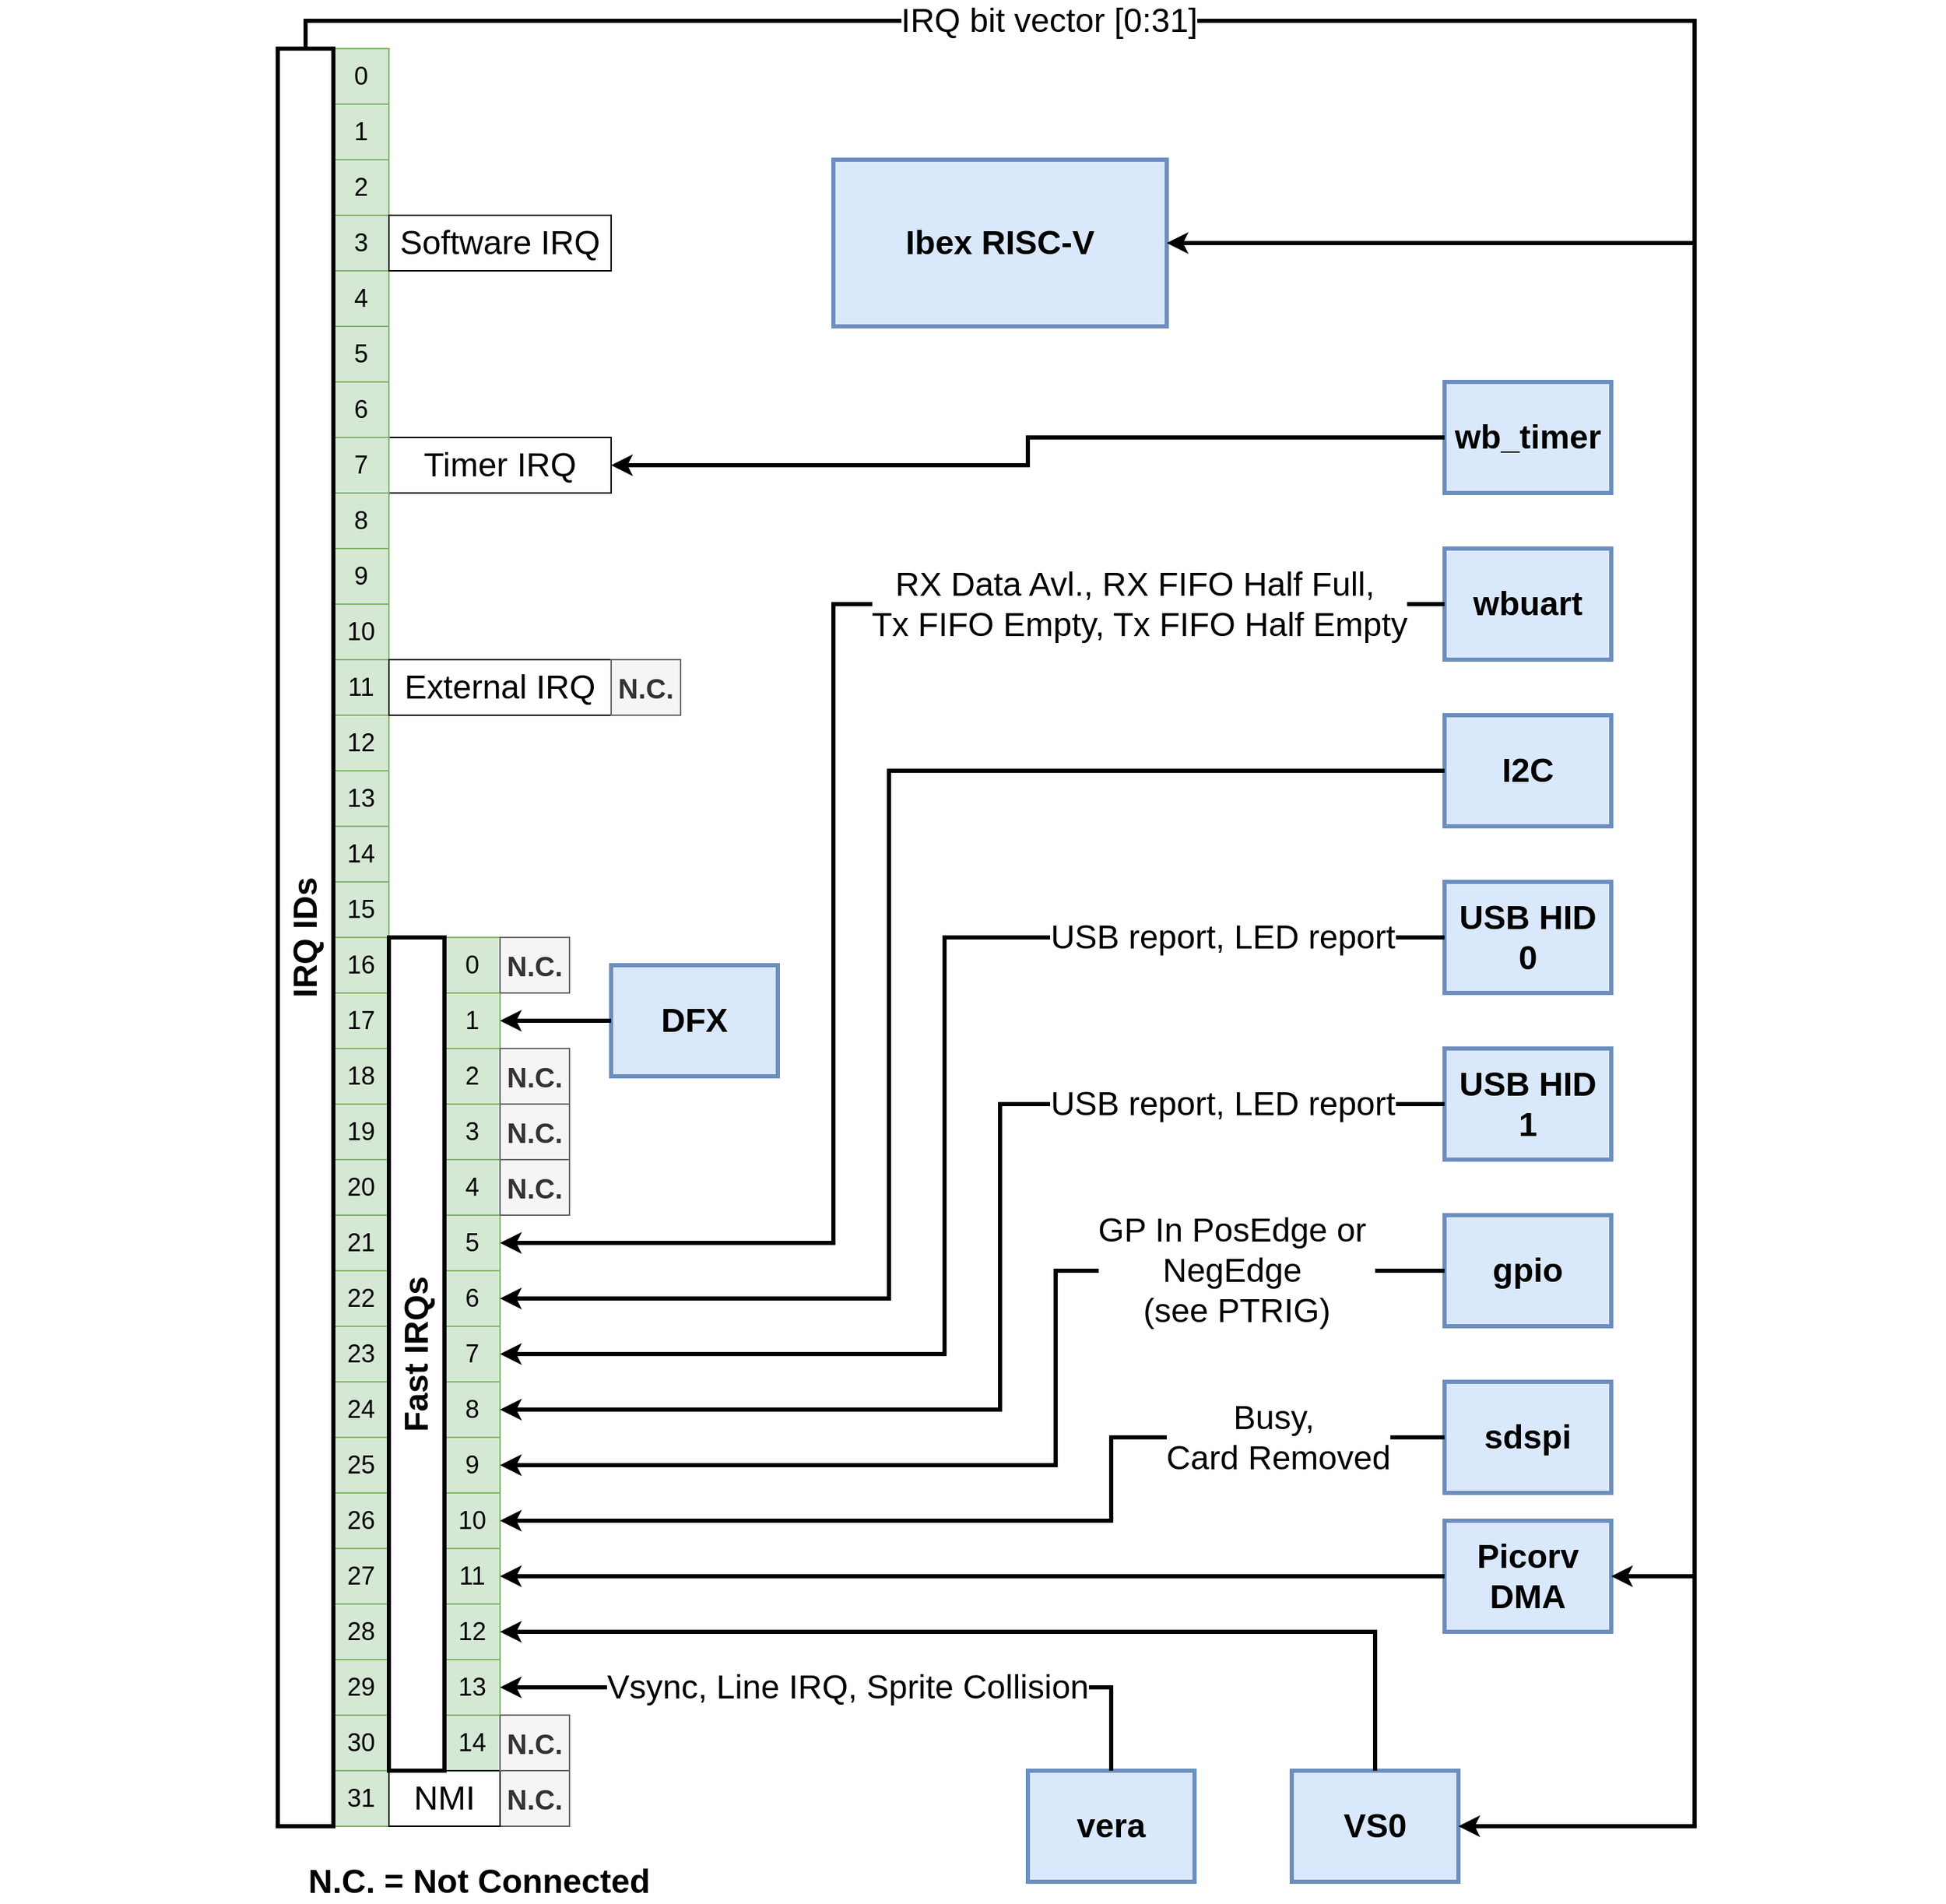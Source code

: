 <mxfile version="24.7.17">
  <diagram name="Page-1" id="ew2RRpFbVyDjsG3i8Kmb">
    <mxGraphModel dx="3770" dy="2419" grid="1" gridSize="10" guides="1" tooltips="1" connect="1" arrows="1" fold="1" page="1" pageScale="1" pageWidth="850" pageHeight="1100" math="0" shadow="0">
      <root>
        <mxCell id="0" />
        <mxCell id="1" parent="0" />
        <mxCell id="lwXoCc171FNyi0v0ZIWV-4" value="" style="rounded=0;whiteSpace=wrap;html=1;fillColor=none;strokeColor=none;" parent="1" vertex="1">
          <mxGeometry x="-1280" y="320" width="1400" height="60" as="geometry" />
        </mxCell>
        <mxCell id="GwPkranX_3C9noj6f9Iw-3" value="wbuart" style="rounded=0;whiteSpace=wrap;html=1;fontSize=24;fillColor=#dae8fc;strokeColor=#6c8ebf;fontStyle=1;strokeWidth=3;" parent="1" vertex="1">
          <mxGeometry x="-240" y="240" width="120" height="80" as="geometry" />
        </mxCell>
        <mxCell id="GwPkranX_3C9noj6f9Iw-4" value="gpio" style="rounded=0;whiteSpace=wrap;html=1;fontSize=24;fillColor=#dae8fc;strokeColor=#6c8ebf;fontStyle=1;strokeWidth=3;" parent="1" vertex="1">
          <mxGeometry x="-240" y="720" width="120" height="80" as="geometry" />
        </mxCell>
        <mxCell id="GwPkranX_3C9noj6f9Iw-5" value="wb_timer" style="rounded=0;whiteSpace=wrap;html=1;fontSize=24;fillColor=#dae8fc;strokeColor=#6c8ebf;fontStyle=1;strokeWidth=3;" parent="1" vertex="1">
          <mxGeometry x="-240" y="120" width="120" height="80" as="geometry" />
        </mxCell>
        <mxCell id="GwPkranX_3C9noj6f9Iw-6" value="sdspi" style="rounded=0;whiteSpace=wrap;html=1;fontSize=24;fillColor=#dae8fc;strokeColor=#6c8ebf;fontStyle=1;strokeWidth=3;" parent="1" vertex="1">
          <mxGeometry x="-240" y="840" width="120" height="80" as="geometry" />
        </mxCell>
        <mxCell id="GwPkranX_3C9noj6f9Iw-7" value="vera" style="rounded=0;whiteSpace=wrap;html=1;fontSize=24;fillColor=#dae8fc;strokeColor=#6c8ebf;fontStyle=1;strokeWidth=3;" parent="1" vertex="1">
          <mxGeometry x="-540" y="1120" width="120" height="80" as="geometry" />
        </mxCell>
        <mxCell id="GwPkranX_3C9noj6f9Iw-9" value="Picorv DMA" style="rounded=0;whiteSpace=wrap;html=1;fontSize=24;fillColor=#dae8fc;strokeColor=#6c8ebf;fontStyle=1;strokeWidth=3;" parent="1" vertex="1">
          <mxGeometry x="-240" y="940" width="120" height="80" as="geometry" />
        </mxCell>
        <mxCell id="GwPkranX_3C9noj6f9Iw-11" value="Timer IRQ" style="rounded=0;whiteSpace=wrap;html=1;fontSize=24;" parent="1" vertex="1">
          <mxGeometry x="-1000" y="160" width="160" height="40" as="geometry" />
        </mxCell>
        <mxCell id="GwPkranX_3C9noj6f9Iw-13" value="USB HID 0" style="rounded=0;whiteSpace=wrap;html=1;fontSize=24;fillColor=#dae8fc;strokeColor=#6c8ebf;fontStyle=1;strokeWidth=3;" parent="1" vertex="1">
          <mxGeometry x="-240" y="480" width="120" height="80" as="geometry" />
        </mxCell>
        <mxCell id="GwPkranX_3C9noj6f9Iw-14" value="USB HID 1" style="rounded=0;whiteSpace=wrap;html=1;fontSize=24;fillColor=#dae8fc;strokeColor=#6c8ebf;fontStyle=1;strokeWidth=3;" parent="1" vertex="1">
          <mxGeometry x="-240" y="600" width="120" height="80" as="geometry" />
        </mxCell>
        <mxCell id="GwPkranX_3C9noj6f9Iw-15" value="I2C" style="rounded=0;whiteSpace=wrap;html=1;fontSize=24;fontStyle=1;strokeWidth=3;fillColor=#dae8fc;strokeColor=#6c8ebf;" parent="1" vertex="1">
          <mxGeometry x="-240" y="360" width="120" height="80" as="geometry" />
        </mxCell>
        <mxCell id="GwPkranX_3C9noj6f9Iw-18" value="DFX" style="rounded=0;whiteSpace=wrap;html=1;fontSize=24;fontStyle=1;strokeWidth=3;fillColor=#dae8fc;strokeColor=#6c8ebf;" parent="1" vertex="1">
          <mxGeometry x="-840" y="540" width="120" height="80" as="geometry" />
        </mxCell>
        <mxCell id="GwPkranX_3C9noj6f9Iw-70" value="N.C." style="rounded=0;whiteSpace=wrap;html=1;fontSize=20;fillColor=#f5f5f5;fontColor=#333333;strokeColor=#666666;fontStyle=1" parent="1" vertex="1">
          <mxGeometry x="-920" y="1120" width="50" height="40" as="geometry" />
        </mxCell>
        <mxCell id="GwPkranX_3C9noj6f9Iw-71" value="N.C. = Not Connected" style="text;html=1;align=center;verticalAlign=middle;whiteSpace=wrap;rounded=0;fontSize=24;fontStyle=1" parent="1" vertex="1">
          <mxGeometry x="-1060" y="1185" width="250" height="30" as="geometry" />
        </mxCell>
        <mxCell id="GwPkranX_3C9noj6f9Iw-36" value="16" style="rounded=0;whiteSpace=wrap;html=1;fontSize=18;container=0;fillColor=#d5e8d4;strokeColor=#82b366;" parent="1" vertex="1">
          <mxGeometry x="-1040" y="520" width="40" height="40" as="geometry" />
        </mxCell>
        <mxCell id="GwPkranX_3C9noj6f9Iw-37" value="17" style="rounded=0;whiteSpace=wrap;html=1;fontSize=18;container=0;fillColor=#d5e8d4;strokeColor=#82b366;" parent="1" vertex="1">
          <mxGeometry x="-1040" y="560" width="40" height="40" as="geometry" />
        </mxCell>
        <mxCell id="GwPkranX_3C9noj6f9Iw-38" value="18" style="rounded=0;whiteSpace=wrap;html=1;fontSize=18;container=0;fillColor=#d5e8d4;strokeColor=#82b366;" parent="1" vertex="1">
          <mxGeometry x="-1040" y="600" width="40" height="40" as="geometry" />
        </mxCell>
        <mxCell id="GwPkranX_3C9noj6f9Iw-39" value="19" style="rounded=0;whiteSpace=wrap;html=1;fontSize=18;container=0;fillColor=#d5e8d4;strokeColor=#82b366;" parent="1" vertex="1">
          <mxGeometry x="-1040" y="640" width="40" height="40" as="geometry" />
        </mxCell>
        <mxCell id="GwPkranX_3C9noj6f9Iw-40" value="20" style="rounded=0;whiteSpace=wrap;html=1;fontSize=18;container=0;fillColor=#d5e8d4;strokeColor=#82b366;" parent="1" vertex="1">
          <mxGeometry x="-1040" y="680" width="40" height="40" as="geometry" />
        </mxCell>
        <mxCell id="GwPkranX_3C9noj6f9Iw-41" value="21" style="rounded=0;whiteSpace=wrap;html=1;fontSize=18;container=0;fillColor=#d5e8d4;strokeColor=#82b366;" parent="1" vertex="1">
          <mxGeometry x="-1040" y="720" width="40" height="40" as="geometry" />
        </mxCell>
        <mxCell id="GwPkranX_3C9noj6f9Iw-42" value="22" style="rounded=0;whiteSpace=wrap;html=1;fontSize=18;container=0;fillColor=#d5e8d4;strokeColor=#82b366;" parent="1" vertex="1">
          <mxGeometry x="-1040" y="760" width="40" height="40" as="geometry" />
        </mxCell>
        <mxCell id="GwPkranX_3C9noj6f9Iw-43" value="23" style="rounded=0;whiteSpace=wrap;html=1;fontSize=18;container=0;fillColor=#d5e8d4;strokeColor=#82b366;" parent="1" vertex="1">
          <mxGeometry x="-1040" y="800" width="40" height="40" as="geometry" />
        </mxCell>
        <mxCell id="GwPkranX_3C9noj6f9Iw-44" value="24" style="rounded=0;whiteSpace=wrap;html=1;fontSize=18;container=0;fillColor=#d5e8d4;strokeColor=#82b366;" parent="1" vertex="1">
          <mxGeometry x="-1040" y="840" width="40" height="40" as="geometry" />
        </mxCell>
        <mxCell id="GwPkranX_3C9noj6f9Iw-45" value="25" style="rounded=0;whiteSpace=wrap;html=1;fontSize=18;container=0;fillColor=#d5e8d4;strokeColor=#82b366;" parent="1" vertex="1">
          <mxGeometry x="-1040" y="880" width="40" height="40" as="geometry" />
        </mxCell>
        <mxCell id="GwPkranX_3C9noj6f9Iw-46" value="26" style="rounded=0;whiteSpace=wrap;html=1;fontSize=18;container=0;fillColor=#d5e8d4;strokeColor=#82b366;" parent="1" vertex="1">
          <mxGeometry x="-1040" y="920" width="40" height="40" as="geometry" />
        </mxCell>
        <mxCell id="GwPkranX_3C9noj6f9Iw-47" value="27" style="rounded=0;whiteSpace=wrap;html=1;fontSize=18;container=0;fillColor=#d5e8d4;strokeColor=#82b366;" parent="1" vertex="1">
          <mxGeometry x="-1040" y="960" width="40" height="40" as="geometry" />
        </mxCell>
        <mxCell id="GwPkranX_3C9noj6f9Iw-48" value="28" style="rounded=0;whiteSpace=wrap;html=1;fontSize=18;container=0;fillColor=#d5e8d4;strokeColor=#82b366;" parent="1" vertex="1">
          <mxGeometry x="-1040" y="1000" width="40" height="40" as="geometry" />
        </mxCell>
        <mxCell id="GwPkranX_3C9noj6f9Iw-49" value="29" style="rounded=0;whiteSpace=wrap;html=1;fontSize=18;container=0;fillColor=#d5e8d4;strokeColor=#82b366;" parent="1" vertex="1">
          <mxGeometry x="-1040" y="1040" width="40" height="40" as="geometry" />
        </mxCell>
        <mxCell id="GwPkranX_3C9noj6f9Iw-50" value="30" style="rounded=0;whiteSpace=wrap;html=1;fontSize=18;container=0;fillColor=#d5e8d4;strokeColor=#82b366;" parent="1" vertex="1">
          <mxGeometry x="-1040" y="1080" width="40" height="40" as="geometry" />
        </mxCell>
        <mxCell id="GwPkranX_3C9noj6f9Iw-51" value="31" style="rounded=0;whiteSpace=wrap;html=1;fontSize=18;container=0;fillColor=#d5e8d4;strokeColor=#82b366;" parent="1" vertex="1">
          <mxGeometry x="-1040" y="1120" width="40" height="40" as="geometry" />
        </mxCell>
        <mxCell id="GwPkranX_3C9noj6f9Iw-52" value="0" style="rounded=0;whiteSpace=wrap;html=1;fontSize=18;container=0;fillColor=#d5e8d4;strokeColor=#82b366;" parent="1" vertex="1">
          <mxGeometry x="-1040" y="-120" width="40" height="40" as="geometry" />
        </mxCell>
        <mxCell id="GwPkranX_3C9noj6f9Iw-53" value="1" style="rounded=0;whiteSpace=wrap;html=1;fontSize=18;container=0;fillColor=#d5e8d4;strokeColor=#82b366;" parent="1" vertex="1">
          <mxGeometry x="-1040" y="-80" width="40" height="40" as="geometry" />
        </mxCell>
        <mxCell id="GwPkranX_3C9noj6f9Iw-54" value="2" style="rounded=0;whiteSpace=wrap;html=1;fontSize=18;container=0;fillColor=#d5e8d4;strokeColor=#82b366;" parent="1" vertex="1">
          <mxGeometry x="-1040" y="-40" width="40" height="40" as="geometry" />
        </mxCell>
        <mxCell id="GwPkranX_3C9noj6f9Iw-55" value="3" style="rounded=0;whiteSpace=wrap;html=1;fontSize=18;container=0;fillColor=#d5e8d4;strokeColor=#82b366;" parent="1" vertex="1">
          <mxGeometry x="-1040" width="40" height="40" as="geometry" />
        </mxCell>
        <mxCell id="GwPkranX_3C9noj6f9Iw-56" value="4" style="rounded=0;whiteSpace=wrap;html=1;fontSize=18;container=0;fillColor=#d5e8d4;strokeColor=#82b366;" parent="1" vertex="1">
          <mxGeometry x="-1040" y="40" width="40" height="40" as="geometry" />
        </mxCell>
        <mxCell id="GwPkranX_3C9noj6f9Iw-57" value="5" style="rounded=0;whiteSpace=wrap;html=1;fontSize=18;container=0;fillColor=#d5e8d4;strokeColor=#82b366;" parent="1" vertex="1">
          <mxGeometry x="-1040" y="80" width="40" height="40" as="geometry" />
        </mxCell>
        <mxCell id="GwPkranX_3C9noj6f9Iw-58" value="6" style="rounded=0;whiteSpace=wrap;html=1;fontSize=18;container=0;fillColor=#d5e8d4;strokeColor=#82b366;" parent="1" vertex="1">
          <mxGeometry x="-1040" y="120" width="40" height="40" as="geometry" />
        </mxCell>
        <mxCell id="GwPkranX_3C9noj6f9Iw-59" value="7" style="rounded=0;whiteSpace=wrap;html=1;fontSize=18;container=0;fillColor=#d5e8d4;strokeColor=#82b366;" parent="1" vertex="1">
          <mxGeometry x="-1040" y="160" width="40" height="40" as="geometry" />
        </mxCell>
        <mxCell id="GwPkranX_3C9noj6f9Iw-60" value="8" style="rounded=0;whiteSpace=wrap;html=1;fontSize=18;container=0;fillColor=#d5e8d4;strokeColor=#82b366;" parent="1" vertex="1">
          <mxGeometry x="-1040" y="200" width="40" height="40" as="geometry" />
        </mxCell>
        <mxCell id="GwPkranX_3C9noj6f9Iw-61" value="9" style="rounded=0;whiteSpace=wrap;html=1;fontSize=18;container=0;fillColor=#d5e8d4;strokeColor=#82b366;" parent="1" vertex="1">
          <mxGeometry x="-1040" y="240" width="40" height="40" as="geometry" />
        </mxCell>
        <mxCell id="GwPkranX_3C9noj6f9Iw-62" value="10" style="rounded=0;whiteSpace=wrap;html=1;fontSize=18;container=0;fillColor=#d5e8d4;strokeColor=#82b366;" parent="1" vertex="1">
          <mxGeometry x="-1040" y="280" width="40" height="40" as="geometry" />
        </mxCell>
        <mxCell id="GwPkranX_3C9noj6f9Iw-63" value="11" style="rounded=0;whiteSpace=wrap;html=1;fontSize=18;container=0;fillColor=#d5e8d4;strokeColor=#82b366;" parent="1" vertex="1">
          <mxGeometry x="-1040" y="320" width="40" height="40" as="geometry" />
        </mxCell>
        <mxCell id="GwPkranX_3C9noj6f9Iw-64" value="12" style="rounded=0;whiteSpace=wrap;html=1;fontSize=18;container=0;fillColor=#d5e8d4;strokeColor=#82b366;" parent="1" vertex="1">
          <mxGeometry x="-1040" y="360" width="40" height="40" as="geometry" />
        </mxCell>
        <mxCell id="GwPkranX_3C9noj6f9Iw-65" value="13" style="rounded=0;whiteSpace=wrap;html=1;fontSize=18;container=0;fillColor=#d5e8d4;strokeColor=#82b366;" parent="1" vertex="1">
          <mxGeometry x="-1040" y="400" width="40" height="40" as="geometry" />
        </mxCell>
        <mxCell id="GwPkranX_3C9noj6f9Iw-66" value="14" style="rounded=0;whiteSpace=wrap;html=1;fontSize=18;container=0;fillColor=#d5e8d4;strokeColor=#82b366;" parent="1" vertex="1">
          <mxGeometry x="-1040" y="440" width="40" height="40" as="geometry" />
        </mxCell>
        <mxCell id="GwPkranX_3C9noj6f9Iw-67" value="15" style="rounded=0;whiteSpace=wrap;html=1;fontSize=18;container=0;fillColor=#d5e8d4;strokeColor=#82b366;" parent="1" vertex="1">
          <mxGeometry x="-1040" y="480" width="40" height="40" as="geometry" />
        </mxCell>
        <mxCell id="GwPkranX_3C9noj6f9Iw-77" value="0" style="rounded=0;whiteSpace=wrap;html=1;fontSize=18;container=0;fillColor=#d5e8d4;strokeColor=#82b366;" parent="1" vertex="1">
          <mxGeometry x="-960" y="520" width="40" height="40" as="geometry" />
        </mxCell>
        <mxCell id="GwPkranX_3C9noj6f9Iw-78" value="1" style="rounded=0;whiteSpace=wrap;html=1;fontSize=18;container=0;fillColor=#d5e8d4;strokeColor=#82b366;" parent="1" vertex="1">
          <mxGeometry x="-960" y="560" width="40" height="40" as="geometry" />
        </mxCell>
        <mxCell id="GwPkranX_3C9noj6f9Iw-79" value="2" style="rounded=0;whiteSpace=wrap;html=1;fontSize=18;container=0;fillColor=#d5e8d4;strokeColor=#82b366;" parent="1" vertex="1">
          <mxGeometry x="-960" y="600" width="40" height="40" as="geometry" />
        </mxCell>
        <mxCell id="GwPkranX_3C9noj6f9Iw-80" value="3" style="rounded=0;whiteSpace=wrap;html=1;fontSize=18;container=0;fillColor=#d5e8d4;strokeColor=#82b366;" parent="1" vertex="1">
          <mxGeometry x="-960" y="640" width="40" height="40" as="geometry" />
        </mxCell>
        <mxCell id="GwPkranX_3C9noj6f9Iw-81" value="4" style="rounded=0;whiteSpace=wrap;html=1;fontSize=18;container=0;fillColor=#d5e8d4;strokeColor=#82b366;" parent="1" vertex="1">
          <mxGeometry x="-960" y="680" width="40" height="40" as="geometry" />
        </mxCell>
        <mxCell id="GwPkranX_3C9noj6f9Iw-82" value="5" style="rounded=0;whiteSpace=wrap;html=1;fontSize=18;container=0;fillColor=#d5e8d4;strokeColor=#82b366;" parent="1" vertex="1">
          <mxGeometry x="-960" y="720" width="40" height="40" as="geometry" />
        </mxCell>
        <mxCell id="GwPkranX_3C9noj6f9Iw-83" value="6" style="rounded=0;whiteSpace=wrap;html=1;fontSize=18;container=0;fillColor=#d5e8d4;strokeColor=#82b366;" parent="1" vertex="1">
          <mxGeometry x="-960" y="760" width="40" height="40" as="geometry" />
        </mxCell>
        <mxCell id="GwPkranX_3C9noj6f9Iw-84" value="7" style="rounded=0;whiteSpace=wrap;html=1;fontSize=18;container=0;fillColor=#d5e8d4;strokeColor=#82b366;" parent="1" vertex="1">
          <mxGeometry x="-960" y="800" width="40" height="40" as="geometry" />
        </mxCell>
        <mxCell id="GwPkranX_3C9noj6f9Iw-85" value="8" style="rounded=0;whiteSpace=wrap;html=1;fontSize=18;container=0;fillColor=#d5e8d4;strokeColor=#82b366;" parent="1" vertex="1">
          <mxGeometry x="-960" y="840" width="40" height="40" as="geometry" />
        </mxCell>
        <mxCell id="GwPkranX_3C9noj6f9Iw-86" value="9" style="rounded=0;whiteSpace=wrap;html=1;fontSize=18;container=0;fillColor=#d5e8d4;strokeColor=#82b366;" parent="1" vertex="1">
          <mxGeometry x="-960" y="880" width="40" height="40" as="geometry" />
        </mxCell>
        <mxCell id="GwPkranX_3C9noj6f9Iw-87" value="10" style="rounded=0;whiteSpace=wrap;html=1;fontSize=18;container=0;fillColor=#d5e8d4;strokeColor=#82b366;" parent="1" vertex="1">
          <mxGeometry x="-960" y="920" width="40" height="40" as="geometry" />
        </mxCell>
        <mxCell id="GwPkranX_3C9noj6f9Iw-88" value="11" style="rounded=0;whiteSpace=wrap;html=1;fontSize=18;container=0;fillColor=#d5e8d4;strokeColor=#82b366;" parent="1" vertex="1">
          <mxGeometry x="-960" y="960" width="40" height="40" as="geometry" />
        </mxCell>
        <mxCell id="GwPkranX_3C9noj6f9Iw-89" value="12" style="rounded=0;whiteSpace=wrap;html=1;fontSize=18;container=0;fillColor=#d5e8d4;strokeColor=#82b366;" parent="1" vertex="1">
          <mxGeometry x="-960" y="1000" width="40" height="40" as="geometry" />
        </mxCell>
        <mxCell id="GwPkranX_3C9noj6f9Iw-90" value="13" style="rounded=0;whiteSpace=wrap;html=1;fontSize=18;container=0;fillColor=#d5e8d4;strokeColor=#82b366;" parent="1" vertex="1">
          <mxGeometry x="-960" y="1040" width="40" height="40" as="geometry" />
        </mxCell>
        <mxCell id="GwPkranX_3C9noj6f9Iw-91" value="14" style="rounded=0;whiteSpace=wrap;html=1;fontSize=18;container=0;fillColor=#d5e8d4;strokeColor=#82b366;" parent="1" vertex="1">
          <mxGeometry x="-960" y="1080" width="40" height="40" as="geometry" />
        </mxCell>
        <mxCell id="GwPkranX_3C9noj6f9Iw-93" value="NMI" style="rounded=0;whiteSpace=wrap;html=1;fontSize=24;" parent="1" vertex="1">
          <mxGeometry x="-1000" y="1120" width="80" height="40" as="geometry" />
        </mxCell>
        <mxCell id="GwPkranX_3C9noj6f9Iw-97" value="VS0" style="rounded=0;whiteSpace=wrap;html=1;fontSize=24;verticalAlign=middle;strokeWidth=3;align=center;fillColor=#dae8fc;strokeColor=#6c8ebf;fontStyle=1" parent="1" vertex="1">
          <mxGeometry x="-350" y="1120" width="120" height="80" as="geometry" />
        </mxCell>
        <mxCell id="GwPkranX_3C9noj6f9Iw-101" value="" style="endArrow=classic;html=1;rounded=0;edgeStyle=orthogonalEdgeStyle;strokeWidth=3;" parent="1" source="GwPkranX_3C9noj6f9Iw-5" target="GwPkranX_3C9noj6f9Iw-11" edge="1">
          <mxGeometry width="50" height="50" relative="1" as="geometry">
            <mxPoint x="-610" y="360" as="sourcePoint" />
            <mxPoint x="-560" y="310" as="targetPoint" />
          </mxGeometry>
        </mxCell>
        <mxCell id="GwPkranX_3C9noj6f9Iw-102" value="N.C." style="rounded=0;whiteSpace=wrap;html=1;fontSize=20;fillColor=#f5f5f5;strokeColor=#666666;fontColor=#333333;fontStyle=1" parent="1" vertex="1">
          <mxGeometry x="-920" y="680" width="50" height="40" as="geometry" />
        </mxCell>
        <mxCell id="GwPkranX_3C9noj6f9Iw-103" value="N.C." style="rounded=0;whiteSpace=wrap;html=1;fontSize=20;fillColor=#f5f5f5;strokeColor=#666666;fontColor=#333333;fontStyle=1" parent="1" vertex="1">
          <mxGeometry x="-920" y="640" width="50" height="40" as="geometry" />
        </mxCell>
        <mxCell id="GwPkranX_3C9noj6f9Iw-104" value="N.C." style="rounded=0;whiteSpace=wrap;html=1;fontSize=20;fillColor=#f5f5f5;strokeColor=#666666;fontColor=#333333;fontStyle=1" parent="1" vertex="1">
          <mxGeometry x="-920" y="600" width="50" height="40" as="geometry" />
        </mxCell>
        <mxCell id="GwPkranX_3C9noj6f9Iw-106" value="Vsync, Line IRQ, Sprite Collision" style="endArrow=classic;html=1;rounded=0;entryX=1;entryY=0.5;entryDx=0;entryDy=0;elbow=vertical;edgeStyle=orthogonalEdgeStyle;fontSize=24;strokeWidth=3;" parent="1" source="GwPkranX_3C9noj6f9Iw-7" target="GwPkranX_3C9noj6f9Iw-90" edge="1">
          <mxGeometry width="50" height="50" relative="1" as="geometry">
            <mxPoint x="-620" y="1090" as="sourcePoint" />
            <mxPoint x="-570" y="1040" as="targetPoint" />
            <Array as="points">
              <mxPoint x="-480" y="1060" />
            </Array>
          </mxGeometry>
        </mxCell>
        <mxCell id="GwPkranX_3C9noj6f9Iw-107" value="" style="endArrow=classic;html=1;rounded=0;edgeStyle=orthogonalEdgeStyle;strokeWidth=3;exitX=0.5;exitY=0;exitDx=0;exitDy=0;" parent="1" source="GwPkranX_3C9noj6f9Iw-97" target="GwPkranX_3C9noj6f9Iw-89" edge="1">
          <mxGeometry width="50" height="50" relative="1" as="geometry">
            <mxPoint x="-280" y="1170" as="sourcePoint" />
            <mxPoint x="-350" y="920" as="targetPoint" />
            <Array as="points">
              <mxPoint x="-290" y="1020" />
            </Array>
          </mxGeometry>
        </mxCell>
        <mxCell id="GwPkranX_3C9noj6f9Iw-108" value="" style="endArrow=classic;html=1;rounded=0;strokeWidth=3;" parent="1" source="GwPkranX_3C9noj6f9Iw-9" target="GwPkranX_3C9noj6f9Iw-88" edge="1">
          <mxGeometry width="50" height="50" relative="1" as="geometry">
            <mxPoint x="-480" y="680" as="sourcePoint" />
            <mxPoint x="-430" y="630" as="targetPoint" />
          </mxGeometry>
        </mxCell>
        <mxCell id="GwPkranX_3C9noj6f9Iw-109" value="Busy,&amp;nbsp;&lt;div&gt;Card Removed&lt;/div&gt;" style="endArrow=classic;html=1;rounded=0;edgeStyle=orthogonalEdgeStyle;fontSize=24;strokeWidth=3;" parent="1" source="GwPkranX_3C9noj6f9Iw-6" target="GwPkranX_3C9noj6f9Iw-87" edge="1">
          <mxGeometry x="-0.676" width="50" height="50" relative="1" as="geometry">
            <mxPoint x="-490" y="820" as="sourcePoint" />
            <mxPoint x="-440" y="770" as="targetPoint" />
            <Array as="points">
              <mxPoint x="-480" y="880" />
              <mxPoint x="-480" y="940" />
            </Array>
            <mxPoint as="offset" />
          </mxGeometry>
        </mxCell>
        <mxCell id="GwPkranX_3C9noj6f9Iw-110" value="GP In PosEdge or&amp;nbsp;&lt;div&gt;NegEdge&amp;nbsp;&lt;div style=&quot;font-size: 24px;&quot;&gt;(see PTRIG)&lt;/div&gt;&lt;/div&gt;" style="endArrow=classic;html=1;rounded=0;edgeStyle=orthogonalEdgeStyle;fontSize=24;strokeWidth=3;" parent="1" source="GwPkranX_3C9noj6f9Iw-4" target="GwPkranX_3C9noj6f9Iw-86" edge="1">
          <mxGeometry x="-0.634" width="50" height="50" relative="1" as="geometry">
            <mxPoint x="-460" y="760" as="sourcePoint" />
            <mxPoint x="-410" y="710" as="targetPoint" />
            <Array as="points">
              <mxPoint x="-520" y="760" />
              <mxPoint x="-520" y="900" />
            </Array>
            <mxPoint as="offset" />
          </mxGeometry>
        </mxCell>
        <mxCell id="GwPkranX_3C9noj6f9Iw-111" value="USB report, LED report" style="endArrow=classic;html=1;rounded=0;edgeStyle=orthogonalEdgeStyle;fontSize=24;strokeWidth=3;" parent="1" source="GwPkranX_3C9noj6f9Iw-14" target="GwPkranX_3C9noj6f9Iw-85" edge="1">
          <mxGeometry x="-0.644" width="50" height="50" relative="1" as="geometry">
            <mxPoint x="-550" y="670" as="sourcePoint" />
            <mxPoint x="-500" y="620" as="targetPoint" />
            <Array as="points">
              <mxPoint x="-560" y="640" />
              <mxPoint x="-560" y="860" />
            </Array>
            <mxPoint as="offset" />
          </mxGeometry>
        </mxCell>
        <mxCell id="GwPkranX_3C9noj6f9Iw-112" value="USB report, LED report" style="endArrow=classic;html=1;rounded=0;edgeStyle=orthogonalEdgeStyle;fontSize=24;strokeWidth=3;" parent="1" source="GwPkranX_3C9noj6f9Iw-13" target="GwPkranX_3C9noj6f9Iw-84" edge="1">
          <mxGeometry x="-0.673" width="50" height="50" relative="1" as="geometry">
            <mxPoint x="-710" y="640" as="sourcePoint" />
            <mxPoint x="-660" y="590" as="targetPoint" />
            <Array as="points">
              <mxPoint x="-600" y="520" />
              <mxPoint x="-600" y="820" />
            </Array>
            <mxPoint as="offset" />
          </mxGeometry>
        </mxCell>
        <mxCell id="GwPkranX_3C9noj6f9Iw-114" value="" style="endArrow=classic;html=1;rounded=0;edgeStyle=orthogonalEdgeStyle;strokeWidth=3;" parent="1" source="GwPkranX_3C9noj6f9Iw-15" target="GwPkranX_3C9noj6f9Iw-83" edge="1">
          <mxGeometry width="50" height="50" relative="1" as="geometry">
            <mxPoint x="-760" y="470" as="sourcePoint" />
            <mxPoint x="-710" y="420" as="targetPoint" />
            <Array as="points">
              <mxPoint x="-640" y="400" />
              <mxPoint x="-640" y="780" />
            </Array>
          </mxGeometry>
        </mxCell>
        <mxCell id="GwPkranX_3C9noj6f9Iw-115" value="RX Data Avl., RX FIFO Half Full,&amp;nbsp;&lt;div style=&quot;font-size: 24px;&quot;&gt;Tx FIFO Empty, Tx FIFO Half Empty&lt;/div&gt;" style="endArrow=classic;html=1;rounded=0;edgeStyle=orthogonalEdgeStyle;fontSize=24;strokeWidth=3;" parent="1" source="GwPkranX_3C9noj6f9Iw-3" target="GwPkranX_3C9noj6f9Iw-82" edge="1">
          <mxGeometry x="-0.614" width="50" height="50" relative="1" as="geometry">
            <mxPoint x="-780" y="390" as="sourcePoint" />
            <mxPoint x="-730" y="340" as="targetPoint" />
            <Array as="points">
              <mxPoint x="-680" y="280" />
              <mxPoint x="-680" y="740" />
            </Array>
            <mxPoint as="offset" />
          </mxGeometry>
        </mxCell>
        <mxCell id="GwPkranX_3C9noj6f9Iw-116" value="" style="endArrow=classic;html=1;rounded=0;strokeWidth=3;" parent="1" source="GwPkranX_3C9noj6f9Iw-18" target="GwPkranX_3C9noj6f9Iw-78" edge="1">
          <mxGeometry width="50" height="50" relative="1" as="geometry">
            <mxPoint x="-840" y="460" as="sourcePoint" />
            <mxPoint x="-790" y="410" as="targetPoint" />
          </mxGeometry>
        </mxCell>
        <mxCell id="GwPkranX_3C9noj6f9Iw-118" value="Ibex RISC-V" style="rounded=0;whiteSpace=wrap;html=1;fontSize=24;fillColor=#dae8fc;strokeColor=#6c8ebf;fontStyle=1;strokeWidth=3;" parent="1" vertex="1">
          <mxGeometry x="-680" y="-40" width="240" height="120" as="geometry" />
        </mxCell>
        <mxCell id="lwXoCc171FNyi0v0ZIWV-1" value="IRQ bit vector [0:31]" style="endArrow=classic;html=1;rounded=0;edgeStyle=orthogonalEdgeStyle;fontSize=24;strokeWidth=3;" parent="1" source="GwPkranX_3C9noj6f9Iw-35" target="GwPkranX_3C9noj6f9Iw-9" edge="1">
          <mxGeometry x="-0.496" width="50" height="50" relative="1" as="geometry">
            <mxPoint x="-1040" y="560" as="sourcePoint" />
            <mxPoint x="-990" y="510" as="targetPoint" />
            <Array as="points">
              <mxPoint x="-1060" y="-140" />
              <mxPoint x="-60" y="-140" />
              <mxPoint x="-60" y="980" />
            </Array>
            <mxPoint as="offset" />
          </mxGeometry>
        </mxCell>
        <mxCell id="lwXoCc171FNyi0v0ZIWV-3" value="" style="endArrow=classic;html=1;rounded=0;strokeWidth=3;" parent="1" target="GwPkranX_3C9noj6f9Iw-118" edge="1">
          <mxGeometry width="50" height="50" relative="1" as="geometry">
            <mxPoint x="-60" y="20" as="sourcePoint" />
            <mxPoint x="80" y="110" as="targetPoint" />
          </mxGeometry>
        </mxCell>
        <mxCell id="GwPkranX_3C9noj6f9Iw-12" value="Fast IRQs" style="rounded=0;whiteSpace=wrap;html=1;fontSize=24;rotation=-90;fontStyle=1;strokeWidth=3;" parent="1" vertex="1">
          <mxGeometry x="-1280" y="800" width="600" height="40" as="geometry" />
        </mxCell>
        <mxCell id="dSBDzXLXC57w_j1i6vUU-1" value="Software&amp;nbsp;&lt;span style=&quot;background-color: initial; font-size: 24px;&quot;&gt;IRQ&lt;/span&gt;" style="rounded=0;whiteSpace=wrap;html=1;fontSize=24;" parent="1" vertex="1">
          <mxGeometry x="-1000" width="160" height="40" as="geometry" />
        </mxCell>
        <mxCell id="dSBDzXLXC57w_j1i6vUU-2" value="External IRQ" style="rounded=0;whiteSpace=wrap;html=1;fontSize=24;" parent="1" vertex="1">
          <mxGeometry x="-1000" y="320" width="160" height="40" as="geometry" />
        </mxCell>
        <mxCell id="dSBDzXLXC57w_j1i6vUU-3" value="N.C." style="rounded=0;whiteSpace=wrap;html=1;fontSize=20;fillColor=#f5f5f5;strokeColor=#666666;fontColor=#333333;fontStyle=1" parent="1" vertex="1">
          <mxGeometry x="-840" y="320" width="50" height="40" as="geometry" />
        </mxCell>
        <mxCell id="GwPkranX_3C9noj6f9Iw-35" value="IRQ IDs" style="rounded=0;whiteSpace=wrap;html=1;fontSize=24;rotation=-90;fontStyle=1;strokeWidth=3;" parent="1" vertex="1">
          <mxGeometry x="-1700" y="500" width="1280" height="40" as="geometry" />
        </mxCell>
        <mxCell id="d4m4W_ttWITP0xEWpoTR-1" value="N.C." style="rounded=0;whiteSpace=wrap;html=1;fontSize=20;fillColor=#f5f5f5;fontColor=#333333;strokeColor=#666666;fontStyle=1" vertex="1" parent="1">
          <mxGeometry x="-920" y="1080" width="50" height="40" as="geometry" />
        </mxCell>
        <mxCell id="d4m4W_ttWITP0xEWpoTR-2" value="N.C." style="rounded=0;whiteSpace=wrap;html=1;fontSize=20;fillColor=#f5f5f5;strokeColor=#666666;fontColor=#333333;fontStyle=1" vertex="1" parent="1">
          <mxGeometry x="-920" y="520" width="50" height="40" as="geometry" />
        </mxCell>
        <mxCell id="d4m4W_ttWITP0xEWpoTR-3" value="" style="endArrow=classic;html=1;rounded=0;strokeWidth=3;" edge="1" parent="1" target="GwPkranX_3C9noj6f9Iw-97">
          <mxGeometry width="50" height="50" relative="1" as="geometry">
            <mxPoint x="-60" y="980" as="sourcePoint" />
            <mxPoint x="30" y="1150" as="targetPoint" />
            <Array as="points">
              <mxPoint x="-60" y="1160" />
            </Array>
          </mxGeometry>
        </mxCell>
      </root>
    </mxGraphModel>
  </diagram>
</mxfile>
